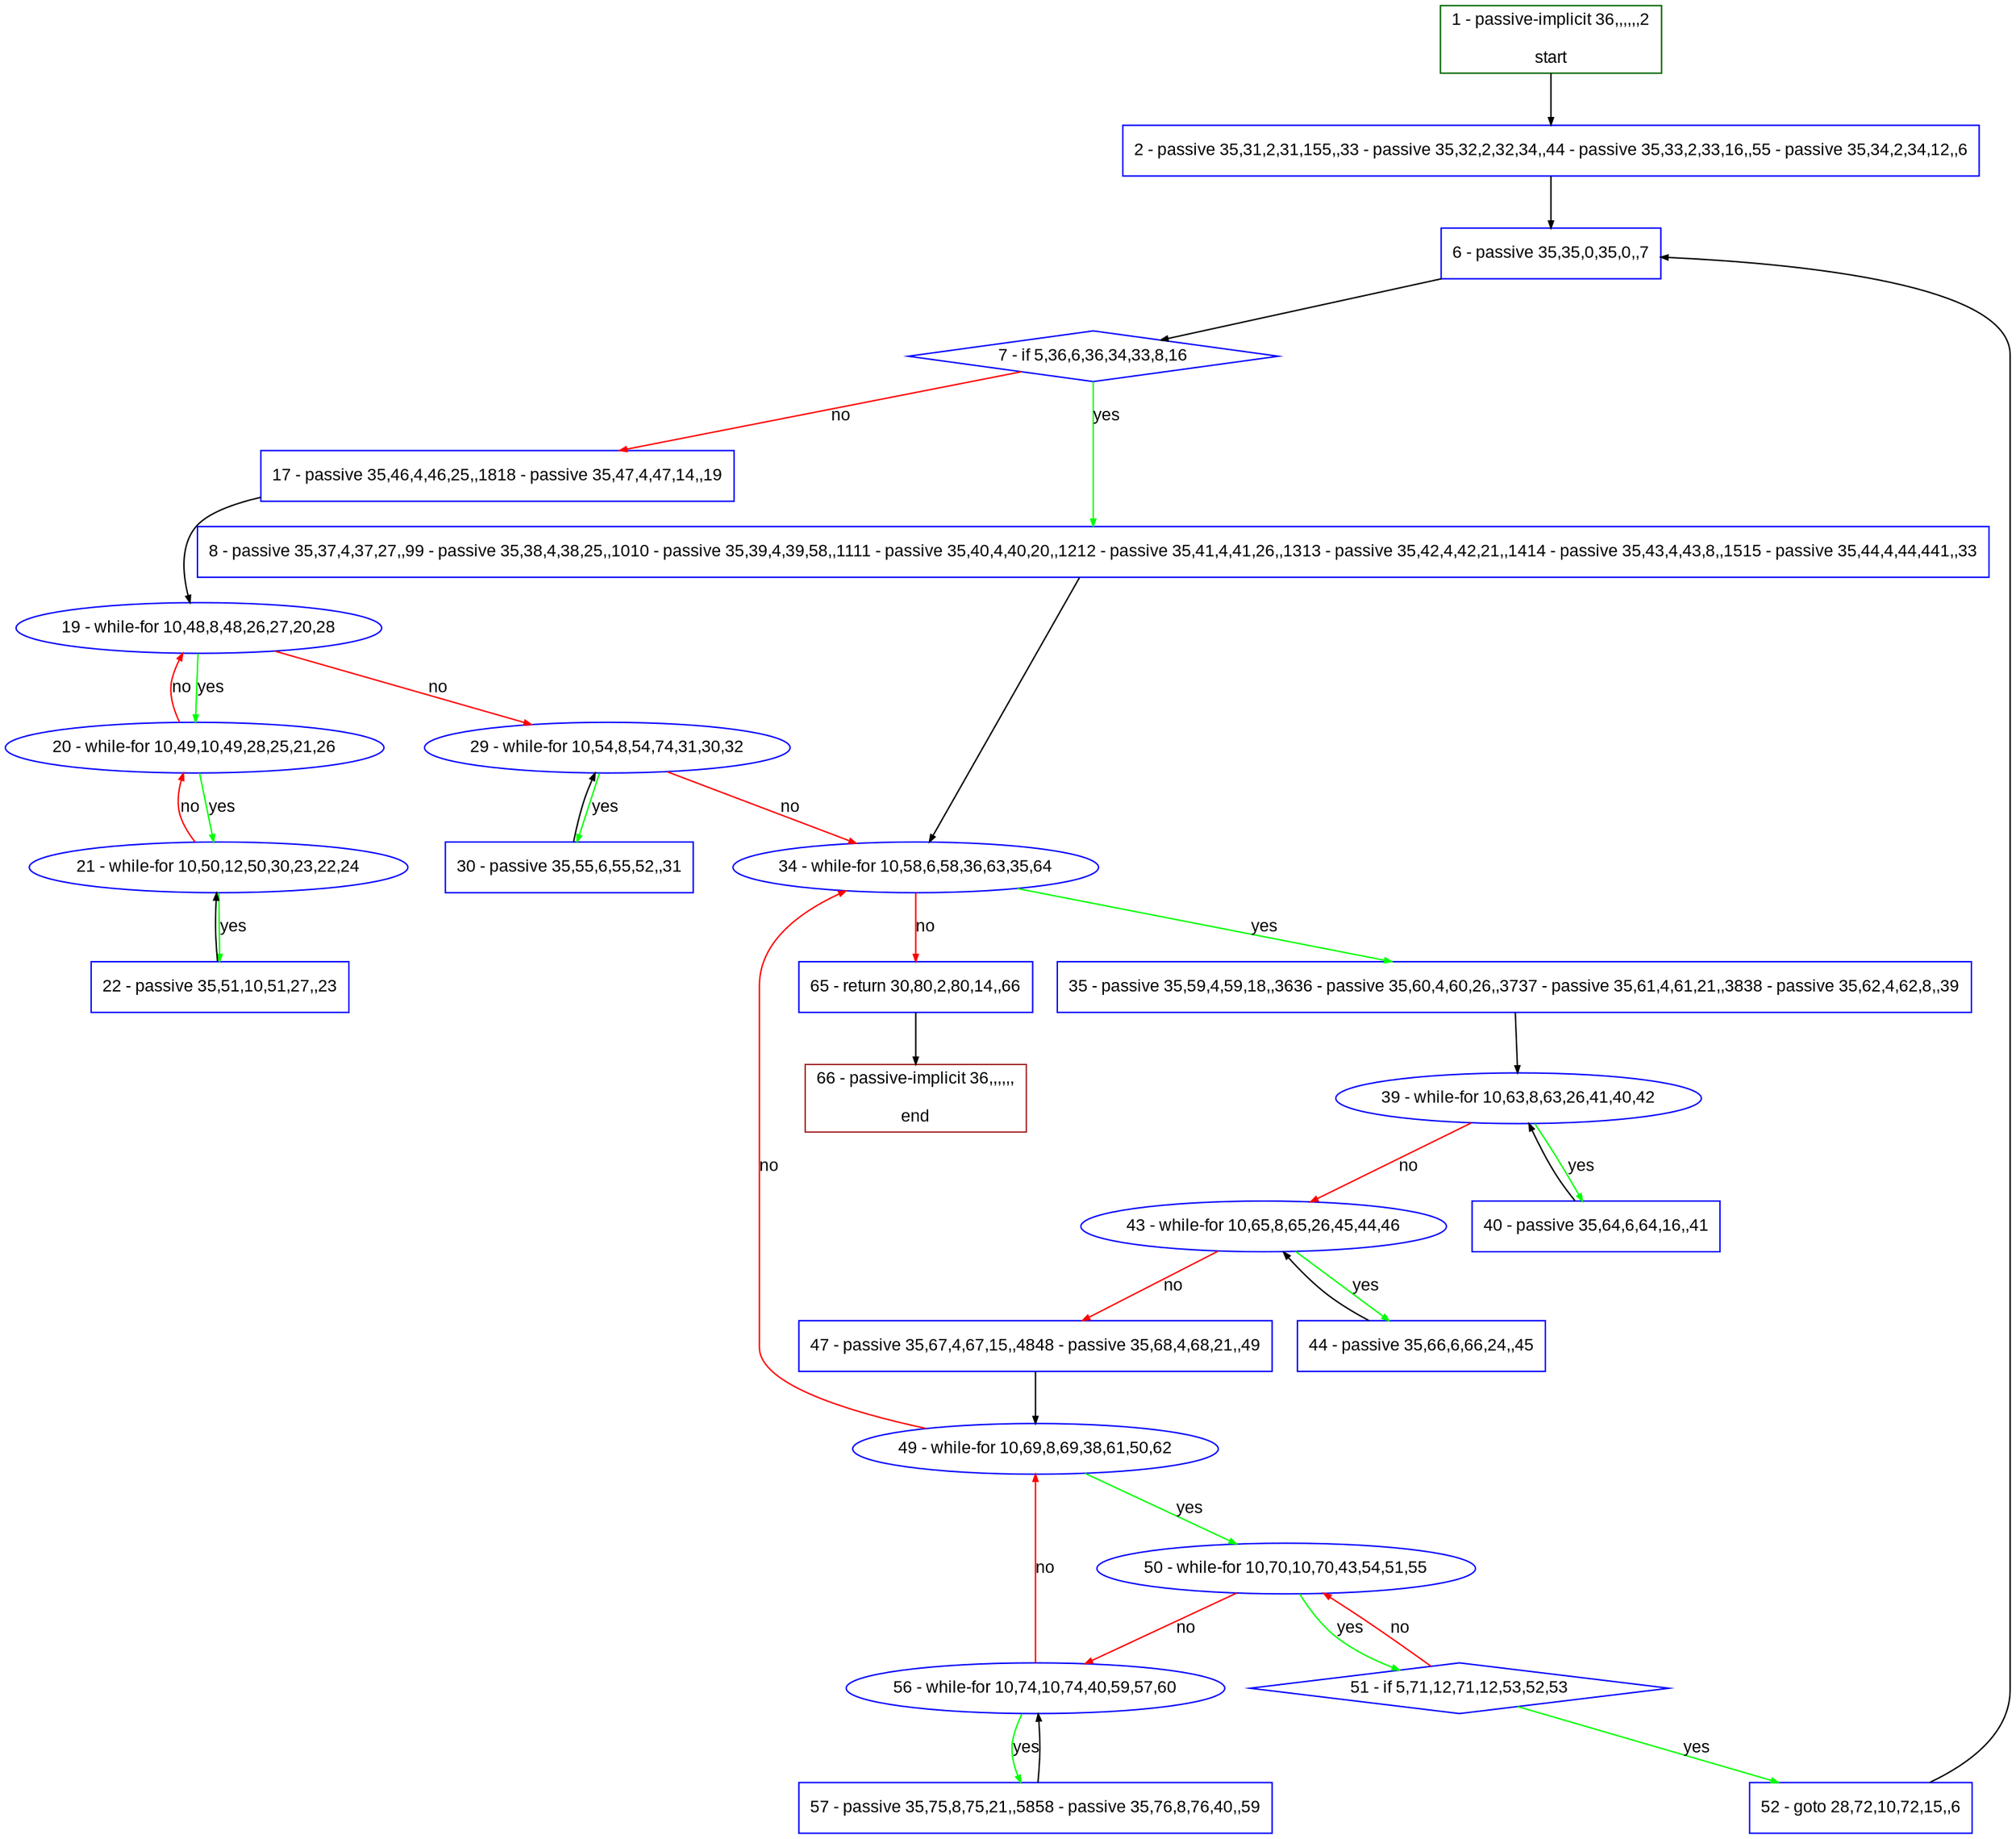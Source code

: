 digraph "" {
  graph [pack="true", label="", fontsize="12", packmode="clust", fontname="Arial", fillcolor="#FFFFCC", bgcolor="white", style="rounded,filled", compound="true"];
  node [node_initialized="no", label="", color="grey", fontsize="12", fillcolor="white", fontname="Arial", style="filled", shape="rectangle", compound="true", fixedsize="false"];
  edge [fontcolor="black", arrowhead="normal", arrowtail="none", arrowsize="0.5", ltail="", label="", color="black", fontsize="12", lhead="", fontname="Arial", dir="forward", compound="true"];
  __N1 [label="2 - passive 35,31,2,31,155,,33 - passive 35,32,2,32,34,,44 - passive 35,33,2,33,16,,55 - passive 35,34,2,34,12,,6", color="#0000ff", fillcolor="#ffffff", style="filled", shape="box"];
  __N2 [label="1 - passive-implicit 36,,,,,,2\n\nstart", color="#006400", fillcolor="#ffffff", style="filled", shape="box"];
  __N3 [label="6 - passive 35,35,0,35,0,,7", color="#0000ff", fillcolor="#ffffff", style="filled", shape="box"];
  __N4 [label="7 - if 5,36,6,36,34,33,8,16", color="#0000ff", fillcolor="#ffffff", style="filled", shape="diamond"];
  __N5 [label="8 - passive 35,37,4,37,27,,99 - passive 35,38,4,38,25,,1010 - passive 35,39,4,39,58,,1111 - passive 35,40,4,40,20,,1212 - passive 35,41,4,41,26,,1313 - passive 35,42,4,42,21,,1414 - passive 35,43,4,43,8,,1515 - passive 35,44,4,44,441,,33", color="#0000ff", fillcolor="#ffffff", style="filled", shape="box"];
  __N6 [label="17 - passive 35,46,4,46,25,,1818 - passive 35,47,4,47,14,,19", color="#0000ff", fillcolor="#ffffff", style="filled", shape="box"];
  __N7 [label="34 - while-for 10,58,6,58,36,63,35,64", color="#0000ff", fillcolor="#ffffff", style="filled", shape="oval"];
  __N8 [label="19 - while-for 10,48,8,48,26,27,20,28", color="#0000ff", fillcolor="#ffffff", style="filled", shape="oval"];
  __N9 [label="20 - while-for 10,49,10,49,28,25,21,26", color="#0000ff", fillcolor="#ffffff", style="filled", shape="oval"];
  __N10 [label="29 - while-for 10,54,8,54,74,31,30,32", color="#0000ff", fillcolor="#ffffff", style="filled", shape="oval"];
  __N11 [label="21 - while-for 10,50,12,50,30,23,22,24", color="#0000ff", fillcolor="#ffffff", style="filled", shape="oval"];
  __N12 [label="22 - passive 35,51,10,51,27,,23", color="#0000ff", fillcolor="#ffffff", style="filled", shape="box"];
  __N13 [label="30 - passive 35,55,6,55,52,,31", color="#0000ff", fillcolor="#ffffff", style="filled", shape="box"];
  __N14 [label="35 - passive 35,59,4,59,18,,3636 - passive 35,60,4,60,26,,3737 - passive 35,61,4,61,21,,3838 - passive 35,62,4,62,8,,39", color="#0000ff", fillcolor="#ffffff", style="filled", shape="box"];
  __N15 [label="65 - return 30,80,2,80,14,,66", color="#0000ff", fillcolor="#ffffff", style="filled", shape="box"];
  __N16 [label="39 - while-for 10,63,8,63,26,41,40,42", color="#0000ff", fillcolor="#ffffff", style="filled", shape="oval"];
  __N17 [label="40 - passive 35,64,6,64,16,,41", color="#0000ff", fillcolor="#ffffff", style="filled", shape="box"];
  __N18 [label="43 - while-for 10,65,8,65,26,45,44,46", color="#0000ff", fillcolor="#ffffff", style="filled", shape="oval"];
  __N19 [label="44 - passive 35,66,6,66,24,,45", color="#0000ff", fillcolor="#ffffff", style="filled", shape="box"];
  __N20 [label="47 - passive 35,67,4,67,15,,4848 - passive 35,68,4,68,21,,49", color="#0000ff", fillcolor="#ffffff", style="filled", shape="box"];
  __N21 [label="49 - while-for 10,69,8,69,38,61,50,62", color="#0000ff", fillcolor="#ffffff", style="filled", shape="oval"];
  __N22 [label="50 - while-for 10,70,10,70,43,54,51,55", color="#0000ff", fillcolor="#ffffff", style="filled", shape="oval"];
  __N23 [label="51 - if 5,71,12,71,12,53,52,53", color="#0000ff", fillcolor="#ffffff", style="filled", shape="diamond"];
  __N24 [label="56 - while-for 10,74,10,74,40,59,57,60", color="#0000ff", fillcolor="#ffffff", style="filled", shape="oval"];
  __N25 [label="52 - goto 28,72,10,72,15,,6", color="#0000ff", fillcolor="#ffffff", style="filled", shape="box"];
  __N26 [label="57 - passive 35,75,8,75,21,,5858 - passive 35,76,8,76,40,,59", color="#0000ff", fillcolor="#ffffff", style="filled", shape="box"];
  __N27 [label="66 - passive-implicit 36,,,,,,\n\nend", color="#a52a2a", fillcolor="#ffffff", style="filled", shape="box"];
  __N2 -> __N1 [arrowhead="normal", arrowtail="none", color="#000000", label="", dir="forward"];
  __N1 -> __N3 [arrowhead="normal", arrowtail="none", color="#000000", label="", dir="forward"];
  __N3 -> __N4 [arrowhead="normal", arrowtail="none", color="#000000", label="", dir="forward"];
  __N4 -> __N5 [arrowhead="normal", arrowtail="none", color="#00ff00", label="yes", dir="forward"];
  __N4 -> __N6 [arrowhead="normal", arrowtail="none", color="#ff0000", label="no", dir="forward"];
  __N5 -> __N7 [arrowhead="normal", arrowtail="none", color="#000000", label="", dir="forward"];
  __N6 -> __N8 [arrowhead="normal", arrowtail="none", color="#000000", label="", dir="forward"];
  __N8 -> __N9 [arrowhead="normal", arrowtail="none", color="#00ff00", label="yes", dir="forward"];
  __N9 -> __N8 [arrowhead="normal", arrowtail="none", color="#ff0000", label="no", dir="forward"];
  __N8 -> __N10 [arrowhead="normal", arrowtail="none", color="#ff0000", label="no", dir="forward"];
  __N9 -> __N11 [arrowhead="normal", arrowtail="none", color="#00ff00", label="yes", dir="forward"];
  __N11 -> __N9 [arrowhead="normal", arrowtail="none", color="#ff0000", label="no", dir="forward"];
  __N11 -> __N12 [arrowhead="normal", arrowtail="none", color="#00ff00", label="yes", dir="forward"];
  __N12 -> __N11 [arrowhead="normal", arrowtail="none", color="#000000", label="", dir="forward"];
  __N10 -> __N13 [arrowhead="normal", arrowtail="none", color="#00ff00", label="yes", dir="forward"];
  __N13 -> __N10 [arrowhead="normal", arrowtail="none", color="#000000", label="", dir="forward"];
  __N10 -> __N7 [arrowhead="normal", arrowtail="none", color="#ff0000", label="no", dir="forward"];
  __N7 -> __N14 [arrowhead="normal", arrowtail="none", color="#00ff00", label="yes", dir="forward"];
  __N7 -> __N15 [arrowhead="normal", arrowtail="none", color="#ff0000", label="no", dir="forward"];
  __N14 -> __N16 [arrowhead="normal", arrowtail="none", color="#000000", label="", dir="forward"];
  __N16 -> __N17 [arrowhead="normal", arrowtail="none", color="#00ff00", label="yes", dir="forward"];
  __N17 -> __N16 [arrowhead="normal", arrowtail="none", color="#000000", label="", dir="forward"];
  __N16 -> __N18 [arrowhead="normal", arrowtail="none", color="#ff0000", label="no", dir="forward"];
  __N18 -> __N19 [arrowhead="normal", arrowtail="none", color="#00ff00", label="yes", dir="forward"];
  __N19 -> __N18 [arrowhead="normal", arrowtail="none", color="#000000", label="", dir="forward"];
  __N18 -> __N20 [arrowhead="normal", arrowtail="none", color="#ff0000", label="no", dir="forward"];
  __N20 -> __N21 [arrowhead="normal", arrowtail="none", color="#000000", label="", dir="forward"];
  __N21 -> __N7 [arrowhead="normal", arrowtail="none", color="#ff0000", label="no", dir="forward"];
  __N21 -> __N22 [arrowhead="normal", arrowtail="none", color="#00ff00", label="yes", dir="forward"];
  __N22 -> __N23 [arrowhead="normal", arrowtail="none", color="#00ff00", label="yes", dir="forward"];
  __N23 -> __N22 [arrowhead="normal", arrowtail="none", color="#ff0000", label="no", dir="forward"];
  __N22 -> __N24 [arrowhead="normal", arrowtail="none", color="#ff0000", label="no", dir="forward"];
  __N23 -> __N25 [arrowhead="normal", arrowtail="none", color="#00ff00", label="yes", dir="forward"];
  __N25 -> __N3 [arrowhead="normal", arrowtail="none", color="#000000", label="", dir="forward"];
  __N24 -> __N21 [arrowhead="normal", arrowtail="none", color="#ff0000", label="no", dir="forward"];
  __N24 -> __N26 [arrowhead="normal", arrowtail="none", color="#00ff00", label="yes", dir="forward"];
  __N26 -> __N24 [arrowhead="normal", arrowtail="none", color="#000000", label="", dir="forward"];
  __N15 -> __N27 [arrowhead="normal", arrowtail="none", color="#000000", label="", dir="forward"];
}
